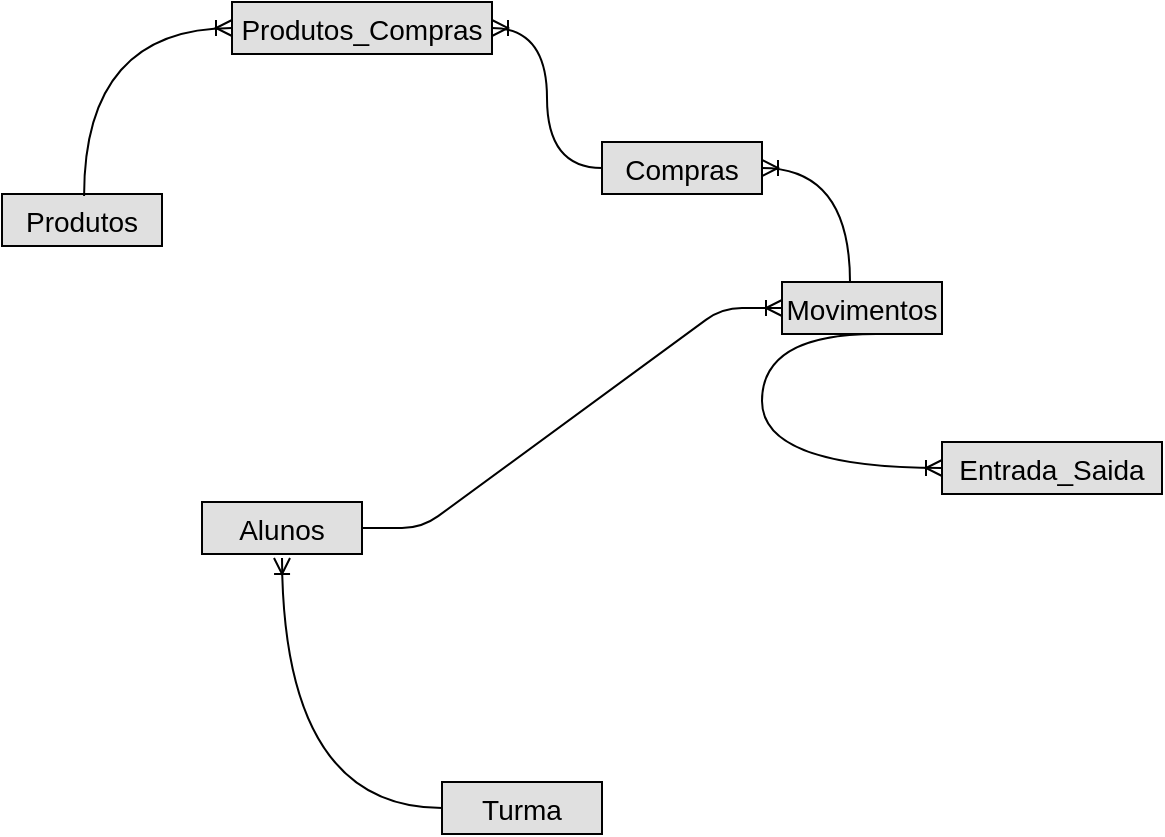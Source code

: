 <mxfile version="12.1.3" type="device" pages="1"><diagram id="arbzceA_V7uP1p8H9APM" name="Page-1"><mxGraphModel dx="805" dy="459" grid="1" gridSize="10" guides="1" tooltips="1" connect="1" arrows="1" fold="1" page="1" pageScale="1" pageWidth="827" pageHeight="1169" math="0" shadow="0"><root><mxCell id="0"/><mxCell id="1" parent="0"/><mxCell id="nWrpzmWIp2Bzm9L974ei-1" value="Compras" style="text;align=center;verticalAlign=middle;spacingLeft=4;spacingRight=4;strokeColor=#000000;fillColor=#e0e0e0;rotatable=0;points=[[0,0.5],[1,0.5]];portConstraint=eastwest;fontSize=14;" parent="1" vertex="1"><mxGeometry x="330" y="100" width="80" height="26" as="geometry"/></mxCell><mxCell id="nWrpzmWIp2Bzm9L974ei-2" value="Movimentos" style="text;align=center;verticalAlign=middle;spacingLeft=4;spacingRight=4;strokeColor=#000000;fillColor=#e0e0e0;rotatable=0;points=[[0,0.5],[1,0.5]];portConstraint=eastwest;fontSize=14;" parent="1" vertex="1"><mxGeometry x="420" y="170" width="80" height="26" as="geometry"/></mxCell><mxCell id="nWrpzmWIp2Bzm9L974ei-3" value="Alunos" style="text;align=center;verticalAlign=middle;spacingLeft=4;spacingRight=4;strokeColor=#000000;fillColor=#e0e0e0;rotatable=0;points=[[0,0.5],[1,0.5]];portConstraint=eastwest;fontSize=14;" parent="1" vertex="1"><mxGeometry x="130" y="280" width="80" height="26" as="geometry"/></mxCell><mxCell id="nWrpzmWIp2Bzm9L974ei-4" value="Entrada_Saida" style="text;align=center;verticalAlign=middle;spacingLeft=4;spacingRight=4;strokeColor=#000000;fillColor=#e0e0e0;rotatable=0;points=[[0,0.5],[1,0.5]];portConstraint=eastwest;fontSize=14;" parent="1" vertex="1"><mxGeometry x="500" y="250" width="110" height="26" as="geometry"/></mxCell><mxCell id="nWrpzmWIp2Bzm9L974ei-6" value="Produtos" style="text;align=center;verticalAlign=middle;spacingLeft=4;spacingRight=4;strokeColor=#000000;fillColor=#e0e0e0;rotatable=0;points=[[0,0.5],[1,0.5]];portConstraint=eastwest;fontSize=14;" parent="1" vertex="1"><mxGeometry x="30" y="126" width="80" height="26" as="geometry"/></mxCell><mxCell id="nWrpzmWIp2Bzm9L974ei-7" value="" style="edgeStyle=entityRelationEdgeStyle;fontSize=12;html=1;endArrow=ERoneToMany;exitX=1;exitY=0.5;exitDx=0;exitDy=0;entryX=0;entryY=0.5;entryDx=0;entryDy=0;" parent="1" source="nWrpzmWIp2Bzm9L974ei-3" target="nWrpzmWIp2Bzm9L974ei-2" edge="1"><mxGeometry width="100" height="100" relative="1" as="geometry"><mxPoint x="170" y="410" as="sourcePoint"/><mxPoint x="270" y="310" as="targetPoint"/></mxGeometry></mxCell><mxCell id="nWrpzmWIp2Bzm9L974ei-9" value="" style="edgeStyle=orthogonalEdgeStyle;fontSize=12;html=1;endArrow=ERoneToMany;entryX=0;entryY=0.5;entryDx=0;entryDy=0;curved=1;exitX=0.588;exitY=1;exitDx=0;exitDy=0;exitPerimeter=0;" parent="1" source="nWrpzmWIp2Bzm9L974ei-2" target="nWrpzmWIp2Bzm9L974ei-4" edge="1"><mxGeometry width="100" height="100" relative="1" as="geometry"><mxPoint x="457" y="198" as="sourcePoint"/><mxPoint x="470" y="330" as="targetPoint"/><Array as="points"><mxPoint x="410" y="196"/><mxPoint x="410" y="263"/></Array></mxGeometry></mxCell><mxCell id="nWrpzmWIp2Bzm9L974ei-12" value="" style="fontSize=12;html=1;endArrow=ERoneToMany;rounded=1;exitX=0.425;exitY=0;exitDx=0;exitDy=0;exitPerimeter=0;entryX=1;entryY=0.5;entryDx=0;entryDy=0;edgeStyle=orthogonalEdgeStyle;curved=1;" parent="1" source="nWrpzmWIp2Bzm9L974ei-2" target="nWrpzmWIp2Bzm9L974ei-1" edge="1"><mxGeometry width="100" height="100" relative="1" as="geometry"><mxPoint x="230" y="420" as="sourcePoint"/><mxPoint x="310" y="330" as="targetPoint"/></mxGeometry></mxCell><mxCell id="nWrpzmWIp2Bzm9L974ei-14" value="Produtos_Compras" style="text;align=center;verticalAlign=middle;spacingLeft=4;spacingRight=4;strokeColor=#000000;fillColor=#e0e0e0;rotatable=0;points=[[0,0.5],[1,0.5]];portConstraint=eastwest;fontSize=14;" parent="1" vertex="1"><mxGeometry x="145" y="30" width="130" height="26" as="geometry"/></mxCell><mxCell id="nWrpzmWIp2Bzm9L974ei-15" value="" style="edgeStyle=orthogonalEdgeStyle;fontSize=12;html=1;endArrow=ERoneToMany;entryX=1;entryY=0.5;entryDx=0;entryDy=0;curved=1;exitX=0;exitY=0.5;exitDx=0;exitDy=0;" parent="1" source="nWrpzmWIp2Bzm9L974ei-1" target="nWrpzmWIp2Bzm9L974ei-14" edge="1"><mxGeometry width="100" height="100" relative="1" as="geometry"><mxPoint x="250" y="130" as="sourcePoint"/><mxPoint x="350" y="350" as="targetPoint"/></mxGeometry></mxCell><mxCell id="nWrpzmWIp2Bzm9L974ei-16" value="" style="edgeStyle=orthogonalEdgeStyle;fontSize=12;html=1;endArrow=ERoneToMany;curved=1;exitX=0.513;exitY=0.038;exitDx=0;exitDy=0;exitPerimeter=0;entryX=0;entryY=0.5;entryDx=0;entryDy=0;" parent="1" source="nWrpzmWIp2Bzm9L974ei-6" target="nWrpzmWIp2Bzm9L974ei-14" edge="1"><mxGeometry width="100" height="100" relative="1" as="geometry"><mxPoint x="140" y="230" as="sourcePoint"/><mxPoint x="170" y="90" as="targetPoint"/></mxGeometry></mxCell><mxCell id="iutgwHAioo1xJbeHXAKE-2" value="" style="edgeStyle=orthogonalEdgeStyle;fontSize=12;html=1;endArrow=ERoneToMany;curved=1;exitX=0;exitY=0.5;exitDx=0;exitDy=0;" parent="1" source="iutgwHAioo1xJbeHXAKE-3" edge="1"><mxGeometry width="100" height="100" relative="1" as="geometry"><mxPoint x="150" y="470" as="sourcePoint"/><mxPoint x="170" y="308" as="targetPoint"/></mxGeometry></mxCell><mxCell id="iutgwHAioo1xJbeHXAKE-3" value="Turma" style="text;align=center;verticalAlign=middle;spacingLeft=4;spacingRight=4;strokeColor=#000000;fillColor=#e0e0e0;rotatable=0;points=[[0,0.5],[1,0.5]];portConstraint=eastwest;fontSize=14;" parent="1" vertex="1"><mxGeometry x="250" y="420" width="80" height="26" as="geometry"/></mxCell></root></mxGraphModel></diagram></mxfile>